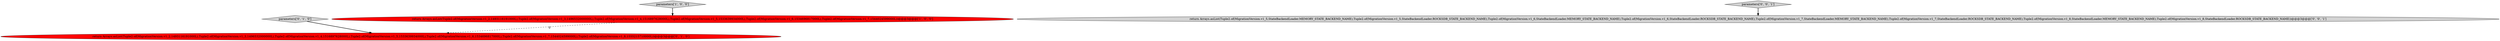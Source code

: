 digraph {
2 [style = filled, label = "return Arrays.asList(Tuple2.of(MigrationVersion.v1_2,1493116191000L),Tuple2.of(MigrationVersion.v1_3,1496532000000L),Tuple2.of(MigrationVersion.v1_4,1516897628000L),Tuple2.of(MigrationVersion.v1_5,1533639934000L),Tuple2.of(MigrationVersion.v1_6,1534696817000L),Tuple2.of(MigrationVersion.v1_7,1544024599000L),Tuple2.of(MigrationVersion.v1_8,1555215710000L))@@@3@@@['0', '1', '0']", fillcolor = red, shape = ellipse image = "AAA1AAABBB2BBB"];
5 [style = filled, label = "return Arrays.asList(Tuple2.of(MigrationVersion.v1_5,StateBackendLoader.MEMORY_STATE_BACKEND_NAME),Tuple2.of(MigrationVersion.v1_5,StateBackendLoader.ROCKSDB_STATE_BACKEND_NAME),Tuple2.of(MigrationVersion.v1_6,StateBackendLoader.MEMORY_STATE_BACKEND_NAME),Tuple2.of(MigrationVersion.v1_6,StateBackendLoader.ROCKSDB_STATE_BACKEND_NAME),Tuple2.of(MigrationVersion.v1_7,StateBackendLoader.MEMORY_STATE_BACKEND_NAME),Tuple2.of(MigrationVersion.v1_7,StateBackendLoader.ROCKSDB_STATE_BACKEND_NAME),Tuple2.of(MigrationVersion.v1_8,StateBackendLoader.MEMORY_STATE_BACKEND_NAME),Tuple2.of(MigrationVersion.v1_8,StateBackendLoader.ROCKSDB_STATE_BACKEND_NAME))@@@3@@@['0', '0', '1']", fillcolor = lightgray, shape = ellipse image = "AAA0AAABBB3BBB"];
4 [style = filled, label = "parameters['0', '0', '1']", fillcolor = lightgray, shape = diamond image = "AAA0AAABBB3BBB"];
3 [style = filled, label = "parameters['0', '1', '0']", fillcolor = lightgray, shape = diamond image = "AAA0AAABBB2BBB"];
0 [style = filled, label = "return Arrays.asList(Tuple2.of(MigrationVersion.v1_2,1493116191000L),Tuple2.of(MigrationVersion.v1_3,1496532000000L),Tuple2.of(MigrationVersion.v1_4,1516897628000L),Tuple2.of(MigrationVersion.v1_5,1533639934000L),Tuple2.of(MigrationVersion.v1_6,1534696817000L),Tuple2.of(MigrationVersion.v1_7,1544024599000L))@@@3@@@['1', '0', '0']", fillcolor = red, shape = ellipse image = "AAA1AAABBB1BBB"];
1 [style = filled, label = "parameters['1', '0', '0']", fillcolor = lightgray, shape = diamond image = "AAA0AAABBB1BBB"];
0->2 [style = dashed, label="0"];
1->0 [style = bold, label=""];
4->5 [style = bold, label=""];
3->2 [style = bold, label=""];
}
